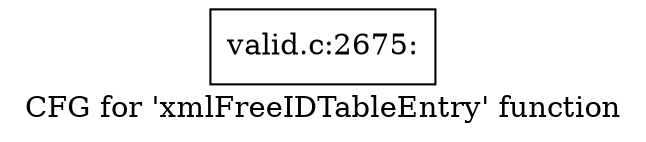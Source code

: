 digraph "CFG for 'xmlFreeIDTableEntry' function" {
	label="CFG for 'xmlFreeIDTableEntry' function";

	Node0x55fa50fe18b0 [shape=record,label="{valid.c:2675:}"];
}
